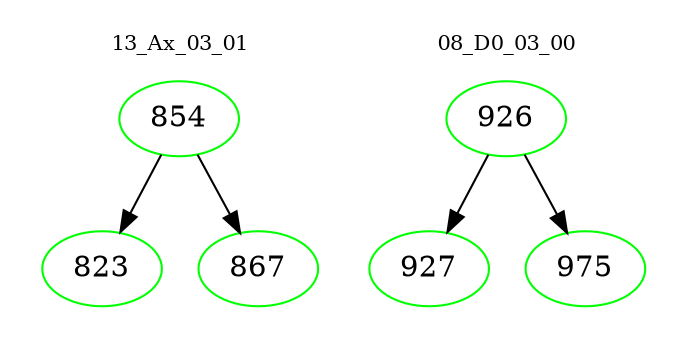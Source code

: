 digraph{
subgraph cluster_0 {
color = white
label = "13_Ax_03_01";
fontsize=10;
T0_854 [label="854", color="green"]
T0_854 -> T0_823 [color="black"]
T0_823 [label="823", color="green"]
T0_854 -> T0_867 [color="black"]
T0_867 [label="867", color="green"]
}
subgraph cluster_1 {
color = white
label = "08_D0_03_00";
fontsize=10;
T1_926 [label="926", color="green"]
T1_926 -> T1_927 [color="black"]
T1_927 [label="927", color="green"]
T1_926 -> T1_975 [color="black"]
T1_975 [label="975", color="green"]
}
}
